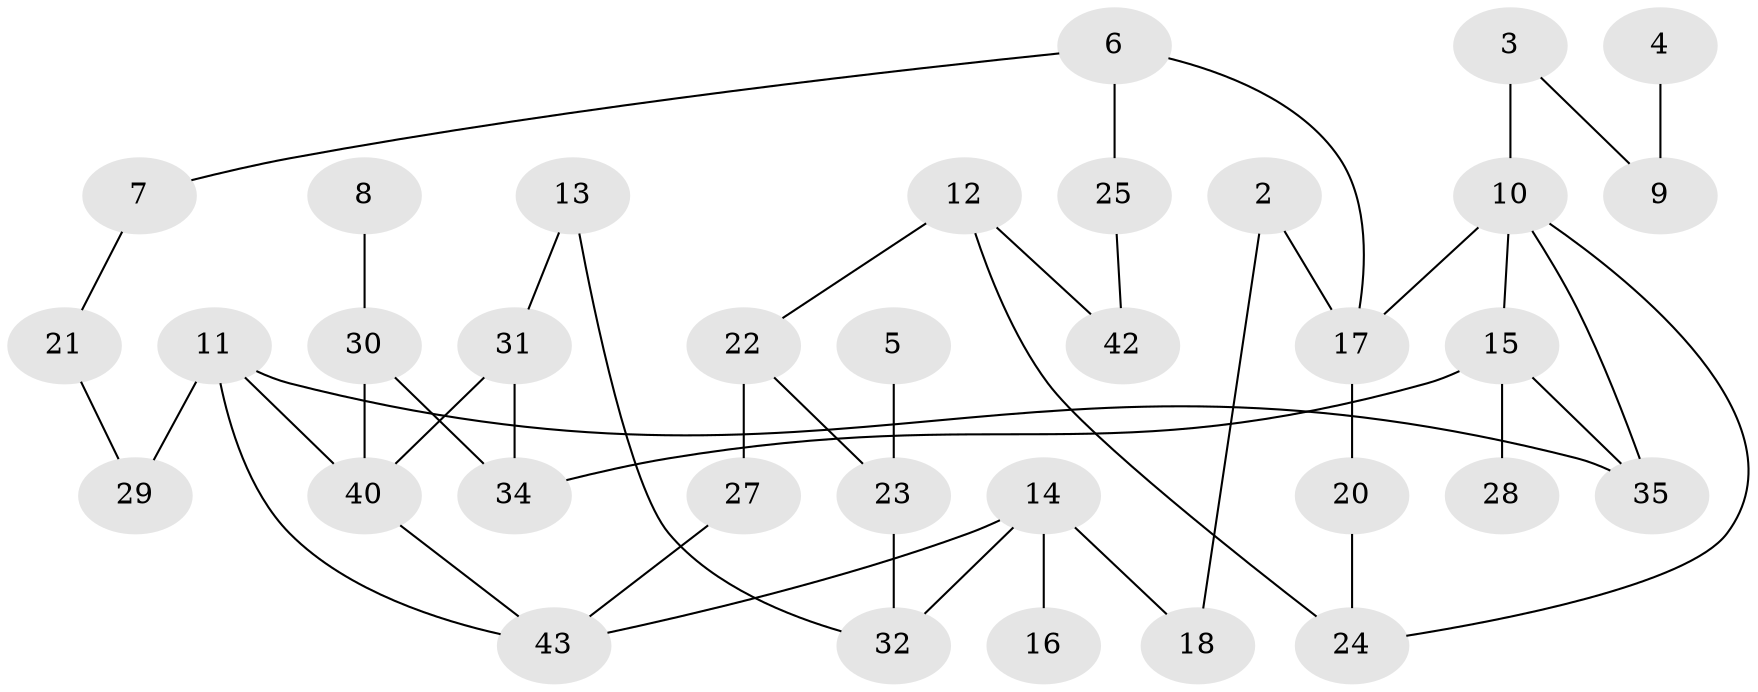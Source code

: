 // original degree distribution, {2: 0.3, 0: 0.12857142857142856, 3: 0.2857142857142857, 1: 0.18571428571428572, 4: 0.08571428571428572, 5: 0.014285714285714285}
// Generated by graph-tools (version 1.1) at 2025/35/03/04/25 23:35:54]
// undirected, 34 vertices, 44 edges
graph export_dot {
  node [color=gray90,style=filled];
  2;
  3;
  4;
  5;
  6;
  7;
  8;
  9;
  10;
  11;
  12;
  13;
  14;
  15;
  16;
  17;
  18;
  20;
  21;
  22;
  23;
  24;
  25;
  27;
  28;
  29;
  30;
  31;
  32;
  34;
  35;
  40;
  42;
  43;
  2 -- 17 [weight=1.0];
  2 -- 18 [weight=1.0];
  3 -- 9 [weight=1.0];
  3 -- 10 [weight=1.0];
  4 -- 9 [weight=1.0];
  5 -- 23 [weight=1.0];
  6 -- 7 [weight=1.0];
  6 -- 17 [weight=1.0];
  6 -- 25 [weight=1.0];
  7 -- 21 [weight=1.0];
  8 -- 30 [weight=1.0];
  10 -- 15 [weight=1.0];
  10 -- 17 [weight=1.0];
  10 -- 24 [weight=1.0];
  10 -- 35 [weight=1.0];
  11 -- 29 [weight=2.0];
  11 -- 35 [weight=1.0];
  11 -- 40 [weight=1.0];
  11 -- 43 [weight=1.0];
  12 -- 22 [weight=1.0];
  12 -- 24 [weight=1.0];
  12 -- 42 [weight=1.0];
  13 -- 31 [weight=1.0];
  13 -- 32 [weight=1.0];
  14 -- 16 [weight=1.0];
  14 -- 18 [weight=1.0];
  14 -- 32 [weight=1.0];
  14 -- 43 [weight=1.0];
  15 -- 28 [weight=1.0];
  15 -- 34 [weight=1.0];
  15 -- 35 [weight=1.0];
  17 -- 20 [weight=1.0];
  20 -- 24 [weight=1.0];
  21 -- 29 [weight=1.0];
  22 -- 23 [weight=1.0];
  22 -- 27 [weight=1.0];
  23 -- 32 [weight=1.0];
  25 -- 42 [weight=1.0];
  27 -- 43 [weight=1.0];
  30 -- 34 [weight=1.0];
  30 -- 40 [weight=1.0];
  31 -- 34 [weight=1.0];
  31 -- 40 [weight=1.0];
  40 -- 43 [weight=1.0];
}
